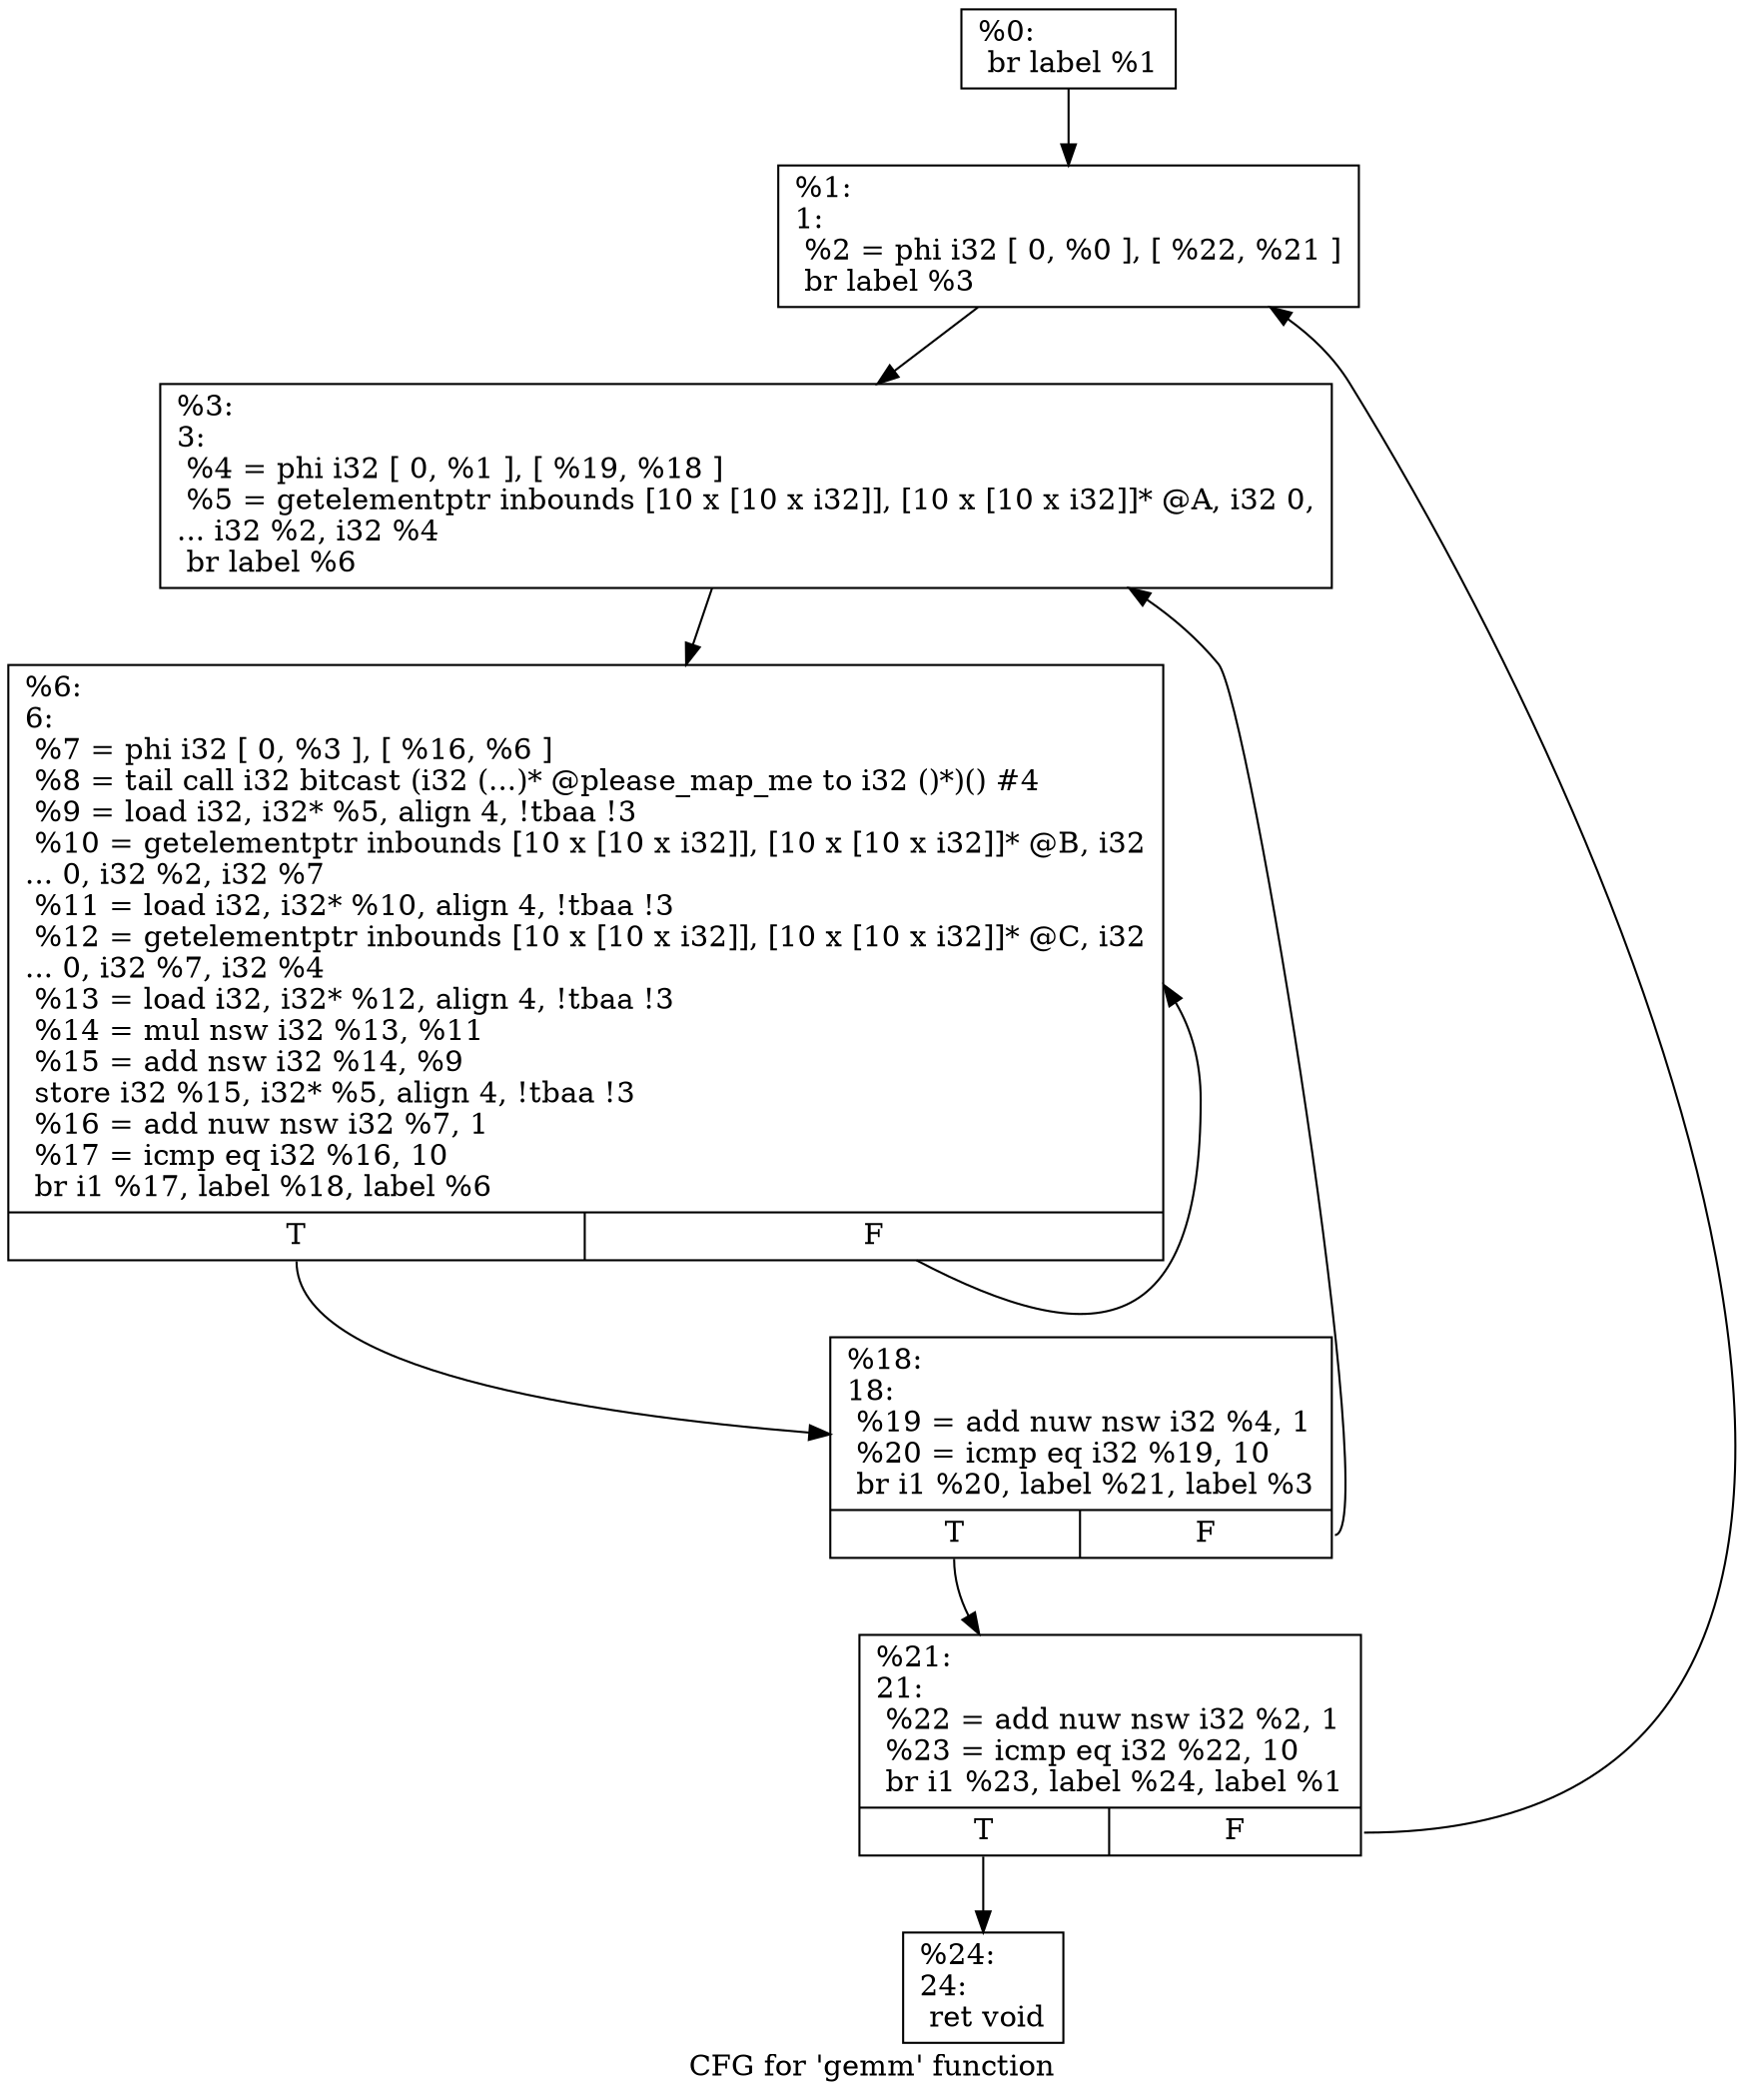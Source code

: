 digraph "CFG for 'gemm' function" {
	label="CFG for 'gemm' function";

	Node0x26aef40 [shape=record,label="{%0:\l  br label %1\l}"];
	Node0x26aef40 -> Node0x26b59c0;
	Node0x26b59c0 [shape=record,label="{%1:\l1:                                                \l  %2 = phi i32 [ 0, %0 ], [ %22, %21 ]\l  br label %3\l}"];
	Node0x26b59c0 -> Node0x26b5a10;
	Node0x26b5a10 [shape=record,label="{%3:\l3:                                                \l  %4 = phi i32 [ 0, %1 ], [ %19, %18 ]\l  %5 = getelementptr inbounds [10 x [10 x i32]], [10 x [10 x i32]]* @A, i32 0,\l... i32 %2, i32 %4\l  br label %6\l}"];
	Node0x26b5a10 -> Node0x26b5a60;
	Node0x26b5a60 [shape=record,label="{%6:\l6:                                                \l  %7 = phi i32 [ 0, %3 ], [ %16, %6 ]\l  %8 = tail call i32 bitcast (i32 (...)* @please_map_me to i32 ()*)() #4\l  %9 = load i32, i32* %5, align 4, !tbaa !3\l  %10 = getelementptr inbounds [10 x [10 x i32]], [10 x [10 x i32]]* @B, i32\l... 0, i32 %2, i32 %7\l  %11 = load i32, i32* %10, align 4, !tbaa !3\l  %12 = getelementptr inbounds [10 x [10 x i32]], [10 x [10 x i32]]* @C, i32\l... 0, i32 %7, i32 %4\l  %13 = load i32, i32* %12, align 4, !tbaa !3\l  %14 = mul nsw i32 %13, %11\l  %15 = add nsw i32 %14, %9\l  store i32 %15, i32* %5, align 4, !tbaa !3\l  %16 = add nuw nsw i32 %7, 1\l  %17 = icmp eq i32 %16, 10\l  br i1 %17, label %18, label %6\l|{<s0>T|<s1>F}}"];
	Node0x26b5a60:s0 -> Node0x26b5ab0;
	Node0x26b5a60:s1 -> Node0x26b5a60;
	Node0x26b5ab0 [shape=record,label="{%18:\l18:                                               \l  %19 = add nuw nsw i32 %4, 1\l  %20 = icmp eq i32 %19, 10\l  br i1 %20, label %21, label %3\l|{<s0>T|<s1>F}}"];
	Node0x26b5ab0:s0 -> Node0x26b5b00;
	Node0x26b5ab0:s1 -> Node0x26b5a10;
	Node0x26b5b00 [shape=record,label="{%21:\l21:                                               \l  %22 = add nuw nsw i32 %2, 1\l  %23 = icmp eq i32 %22, 10\l  br i1 %23, label %24, label %1\l|{<s0>T|<s1>F}}"];
	Node0x26b5b00:s0 -> Node0x26b5b50;
	Node0x26b5b00:s1 -> Node0x26b59c0;
	Node0x26b5b50 [shape=record,label="{%24:\l24:                                               \l  ret void\l}"];
}
